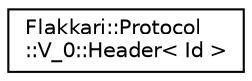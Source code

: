 digraph "Graphical Class Hierarchy"
{
 // LATEX_PDF_SIZE
  edge [fontname="Helvetica",fontsize="10",labelfontname="Helvetica",labelfontsize="10"];
  node [fontname="Helvetica",fontsize="10",shape=record];
  rankdir="LR";
  Node0 [label="Flakkari::Protocol\l::V_0::Header\< Id \>",height=0.2,width=0.4,color="black", fillcolor="white", style="filled",URL="$da/da1/structFlakkari_1_1Protocol_1_1V__0_1_1Header.html",tooltip=" "];
}
